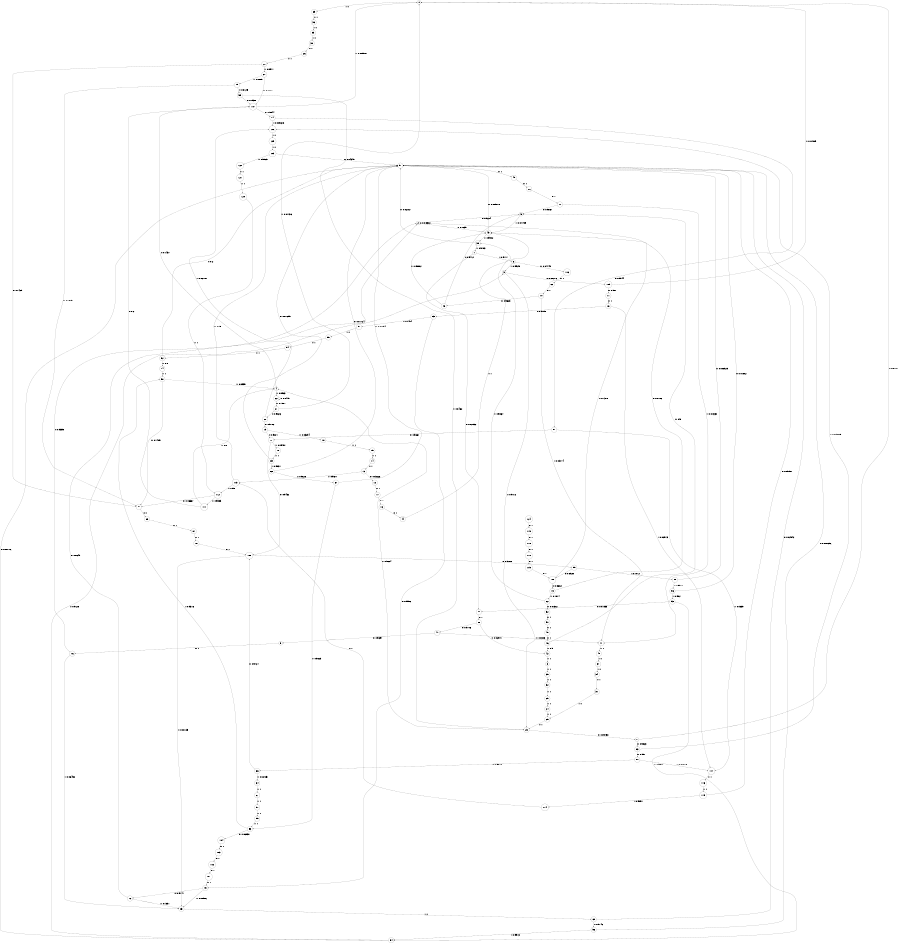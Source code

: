 digraph "ch4_face_grouped_df_L16" {
size = "6,8.5";
ratio = "fill";
node [shape = circle];
node [fontsize = 24];
edge [fontsize = 24];
0 -> 39 [label = "1: 1        "];
1 -> 83 [label = "0: 0.9823   "];
1 -> 0 [label = "1: 0.0177   "];
2 -> 2 [label = "0: 0.8361   "];
2 -> 43 [label = "1: 0.1639   "];
3 -> 105 [label = "0: 0.08276  "];
3 -> 23 [label = "1: 0.9172   "];
4 -> 107 [label = "0: 0.1437   "];
4 -> 22 [label = "1: 0.8563   "];
5 -> 2 [label = "0: 0.9224   "];
5 -> 43 [label = "1: 0.07759  "];
6 -> 106 [label = "0: 0.04749  "];
6 -> 3 [label = "1: 0.9525   "];
7 -> 90 [label = "0: 0.02832  "];
7 -> 6 [label = "1: 0.9717   "];
8 -> 35 [label = "1: 1        "];
9 -> 76 [label = "0: 1        "];
10 -> 45 [label = "0: 0.9623   "];
10 -> 41 [label = "1: 0.03774  "];
11 -> 79 [label = "0: 1        "];
12 -> 17 [label = "0: 1        "];
13 -> 12 [label = "0: 0.03226  "];
13 -> 113 [label = "1: 0.9677   "];
14 -> 13 [label = "1: 1        "];
15 -> 14 [label = "1: 1        "];
16 -> 44 [label = "0: 1        "];
17 -> 16 [label = "0: 1        "];
18 -> 15 [label = "1: 1        "];
19 -> 71 [label = "0: 0.9671   "];
19 -> 18 [label = "1: 0.03294  "];
20 -> 19 [label = "0: 0.9782   "];
20 -> 126 [label = "1: 0.02181  "];
21 -> 20 [label = "0: 0.9826   "];
21 -> 0 [label = "1: 0.01736  "];
22 -> 21 [label = "0: 0.1581   "];
22 -> 22 [label = "1: 0.8419   "];
23 -> 1 [label = "0: 0.09758  "];
23 -> 4 [label = "1: 0.9024   "];
24 -> 25 [label = "1: 1        "];
25 -> 23 [label = "1: 1        "];
26 -> 28 [label = "1: 1        "];
27 -> 107 [label = "0: 0.1111   "];
27 -> 85 [label = "1: 0.8889   "];
28 -> 91 [label = "0: 0.1429   "];
28 -> 27 [label = "1: 0.8571   "];
29 -> 24 [label = "1: 1        "];
30 -> 26 [label = "1: 1        "];
31 -> 25 [label = "1: 1        "];
32 -> 29 [label = "1: 1        "];
33 -> 30 [label = "1: 1        "];
34 -> 31 [label = "1: 1        "];
35 -> 32 [label = "1: 1        "];
36 -> 33 [label = "1: 1        "];
37 -> 34 [label = "1: 1        "];
38 -> 51 [label = "0: 0.02167  "];
38 -> 7 [label = "1: 0.9783   "];
39 -> 36 [label = "1: 1        "];
40 -> 37 [label = "1: 1        "];
41 -> 40 [label = "1: 1        "];
42 -> 8 [label = "1: 1        "];
43 -> 51 [label = "0: 0.009818  "];
43 -> 38 [label = "1: 0.9902   "];
44 -> 43 [label = "1: 1        "];
45 -> 5 [label = "0: 0.9412   "];
45 -> 43 [label = "1: 0.05882  "];
46 -> 5 [label = "0: 0.5      "];
46 -> 42 [label = "1: 0.5      "];
47 -> 9 [label = "0: 0.9697   "];
47 -> 41 [label = "1: 0.0303   "];
48 -> 46 [label = "0: 1        "];
49 -> 86 [label = "0: 1        "];
50 -> 48 [label = "0: 1        "];
51 -> 49 [label = "0: 1        "];
52 -> 50 [label = "0: 1        "];
53 -> 104 [label = "0: 0.06838  "];
53 -> 58 [label = "1: 0.9316   "];
54 -> 51 [label = "0: 0.08716  "];
54 -> 3 [label = "1: 0.9128   "];
55 -> 53 [label = "1: 1        "];
56 -> 51 [label = "0: 0.008696  "];
56 -> 54 [label = "1: 0.9913   "];
57 -> 55 [label = "1: 1        "];
58 -> 91 [label = "0: 0.1405   "];
58 -> 4 [label = "1: 0.8595   "];
59 -> 107 [label = "0: 0.1538   "];
59 -> 23 [label = "1: 0.8462   "];
60 -> 51 [label = "0: 0.02542  "];
60 -> 56 [label = "1: 0.9746   "];
61 -> 57 [label = "1: 1        "];
62 -> 52 [label = "0: 0.01361  "];
62 -> 38 [label = "1: 0.9864   "];
63 -> 60 [label = "1: 1        "];
64 -> 61 [label = "1: 1        "];
65 -> 75 [label = "0: 0.9596   "];
65 -> 97 [label = "1: 0.0404   "];
66 -> 100 [label = "0: 0.9724   "];
66 -> 64 [label = "1: 0.02765  "];
67 -> 51 [label = "0: 0.01754  "];
67 -> 53 [label = "1: 0.9825   "];
68 -> 51 [label = "0: 0.01724  "];
68 -> 67 [label = "1: 0.9828   "];
69 -> 51 [label = "0: 0.01695  "];
69 -> 68 [label = "1: 0.9831   "];
70 -> 69 [label = "1: 1        "];
71 -> 100 [label = "0: 0.9452   "];
71 -> 70 [label = "1: 0.05481  "];
72 -> 2 [label = "0: 0.8649   "];
72 -> 63 [label = "1: 0.1351   "];
73 -> 2 [label = "0: 0.8186   "];
73 -> 62 [label = "1: 0.1814   "];
74 -> 58 [label = "1: 1        "];
75 -> 72 [label = "0: 0.9141   "];
75 -> 63 [label = "1: 0.08586  "];
76 -> 2 [label = "0: 0.9355   "];
76 -> 63 [label = "1: 0.06452  "];
77 -> 5 [label = "0: 0.9867   "];
77 -> 41 [label = "1: 0.01333  "];
78 -> 100 [label = "0: 1        "];
79 -> 65 [label = "0: 0.9709   "];
79 -> 117 [label = "1: 0.02913  "];
80 -> 66 [label = "0: 0.9818   "];
80 -> 117 [label = "1: 0.01818  "];
81 -> 71 [label = "0: 0.9661   "];
81 -> 117 [label = "1: 0.0339   "];
82 -> 10 [label = "0: 1        "];
83 -> 80 [label = "0: 0.991    "];
83 -> 126 [label = "1: 0.009009  "];
84 -> 81 [label = "0: 0.9944   "];
84 -> 126 [label = "1: 0.005618  "];
85 -> 91 [label = "0: 0.1875   "];
85 -> 59 [label = "1: 0.8125   "];
86 -> 77 [label = "0: 1        "];
87 -> 78 [label = "0: 1        "];
88 -> 47 [label = "0: 0.9706   "];
88 -> 42 [label = "1: 0.02941  "];
89 -> 87 [label = "0: 1        "];
90 -> 88 [label = "0: 1        "];
91 -> 89 [label = "0: 1        "];
92 -> 51 [label = "0: 0.2      "];
92 -> 74 [label = "1: 0.8      "];
93 -> 90 [label = "0: 0.01835  "];
93 -> 54 [label = "1: 0.9817   "];
94 -> 92 [label = "1: 1        "];
95 -> 94 [label = "1: 1        "];
96 -> 51 [label = "0: 0.01802  "];
96 -> 93 [label = "1: 0.982    "];
97 -> 95 [label = "1: 1        "];
98 -> 51 [label = "0: 0.008929  "];
98 -> 96 [label = "1: 0.9911   "];
99 -> 108 [label = "0: 0.8928   "];
99 -> 98 [label = "1: 0.1072   "];
100 -> 99 [label = "0: 0.9188   "];
100 -> 63 [label = "1: 0.08125  "];
101 -> 75 [label = "0: 1        "];
102 -> 101 [label = "0: 1        "];
103 -> 102 [label = "0: 1        "];
104 -> 103 [label = "0: 1        "];
105 -> 11 [label = "0: 0.981    "];
105 -> 0 [label = "1: 0.01905  "];
106 -> 82 [label = "0: 1        "];
107 -> 84 [label = "0: 0.9944   "];
107 -> 0 [label = "1: 0.005587  "];
108 -> 73 [label = "0: 0.8682   "];
108 -> 43 [label = "1: 0.1318   "];
109 -> 108 [label = "0: 1        "];
110 -> 109 [label = "0: 1        "];
111 -> 107 [label = "0: 0.2      "];
111 -> 4 [label = "1: 0.8      "];
112 -> 91 [label = "0: 0.06667  "];
112 -> 111 [label = "1: 0.9333   "];
113 -> 51 [label = "0: 0.05     "];
113 -> 112 [label = "1: 0.95     "];
114 -> 113 [label = "1: 1        "];
115 -> 51 [label = "0: 0.09091  "];
115 -> 114 [label = "1: 0.9091   "];
116 -> 115 [label = "1: 1        "];
117 -> 116 [label = "1: 1        "];
118 -> 110 [label = "0: 1        "];
119 -> 118 [label = "0: 1        "];
120 -> 112 [label = "1: 1        "];
121 -> 120 [label = "1: 1        "];
122 -> 121 [label = "1: 1        "];
123 -> 51 [label = "0: 0.04348  "];
123 -> 122 [label = "1: 0.9565   "];
124 -> 119 [label = "0: 1        "];
125 -> 123 [label = "1: 1        "];
126 -> 125 [label = "1: 1        "];
}